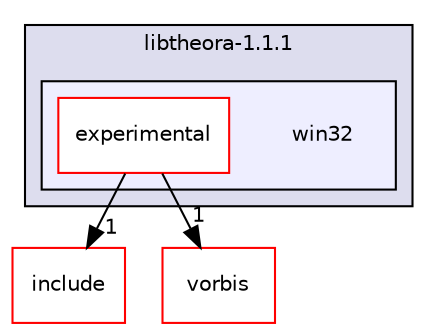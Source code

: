 digraph "theora/libtheora-1.1.1/win32" {
  compound=true
  node [ fontsize="10", fontname="Helvetica"];
  edge [ labelfontsize="10", labelfontname="Helvetica"];
  subgraph clusterdir_67164114db8055b3c4ba793f017b5b87 {
    graph [ bgcolor="#ddddee", pencolor="black", label="libtheora-1.1.1" fontname="Helvetica", fontsize="10", URL="dir_67164114db8055b3c4ba793f017b5b87.html"]
  subgraph clusterdir_392948c82fc5ba7016da7db5a0a3dbd5 {
    graph [ bgcolor="#eeeeff", pencolor="black", label="" URL="dir_392948c82fc5ba7016da7db5a0a3dbd5.html"];
    dir_392948c82fc5ba7016da7db5a0a3dbd5 [shape=plaintext label="win32"];
    dir_edc9fcaf892261da3f1e2cc98e129489 [shape=box label="experimental" color="red" fillcolor="white" style="filled" URL="dir_edc9fcaf892261da3f1e2cc98e129489.html"];
  }
  }
  dir_660faa87ecdc6733f7471c0aed65ffb2 [shape=box label="include" fillcolor="white" style="filled" color="red" URL="dir_660faa87ecdc6733f7471c0aed65ffb2.html"];
  dir_004a8bee42395890dcb0f2ad4a25931c [shape=box label="vorbis" fillcolor="white" style="filled" color="red" URL="dir_004a8bee42395890dcb0f2ad4a25931c.html"];
  dir_edc9fcaf892261da3f1e2cc98e129489->dir_660faa87ecdc6733f7471c0aed65ffb2 [headlabel="1", labeldistance=1.5 headhref="dir_001798_001800.html"];
  dir_edc9fcaf892261da3f1e2cc98e129489->dir_004a8bee42395890dcb0f2ad4a25931c [headlabel="1", labeldistance=1.5 headhref="dir_001798_000075.html"];
}
